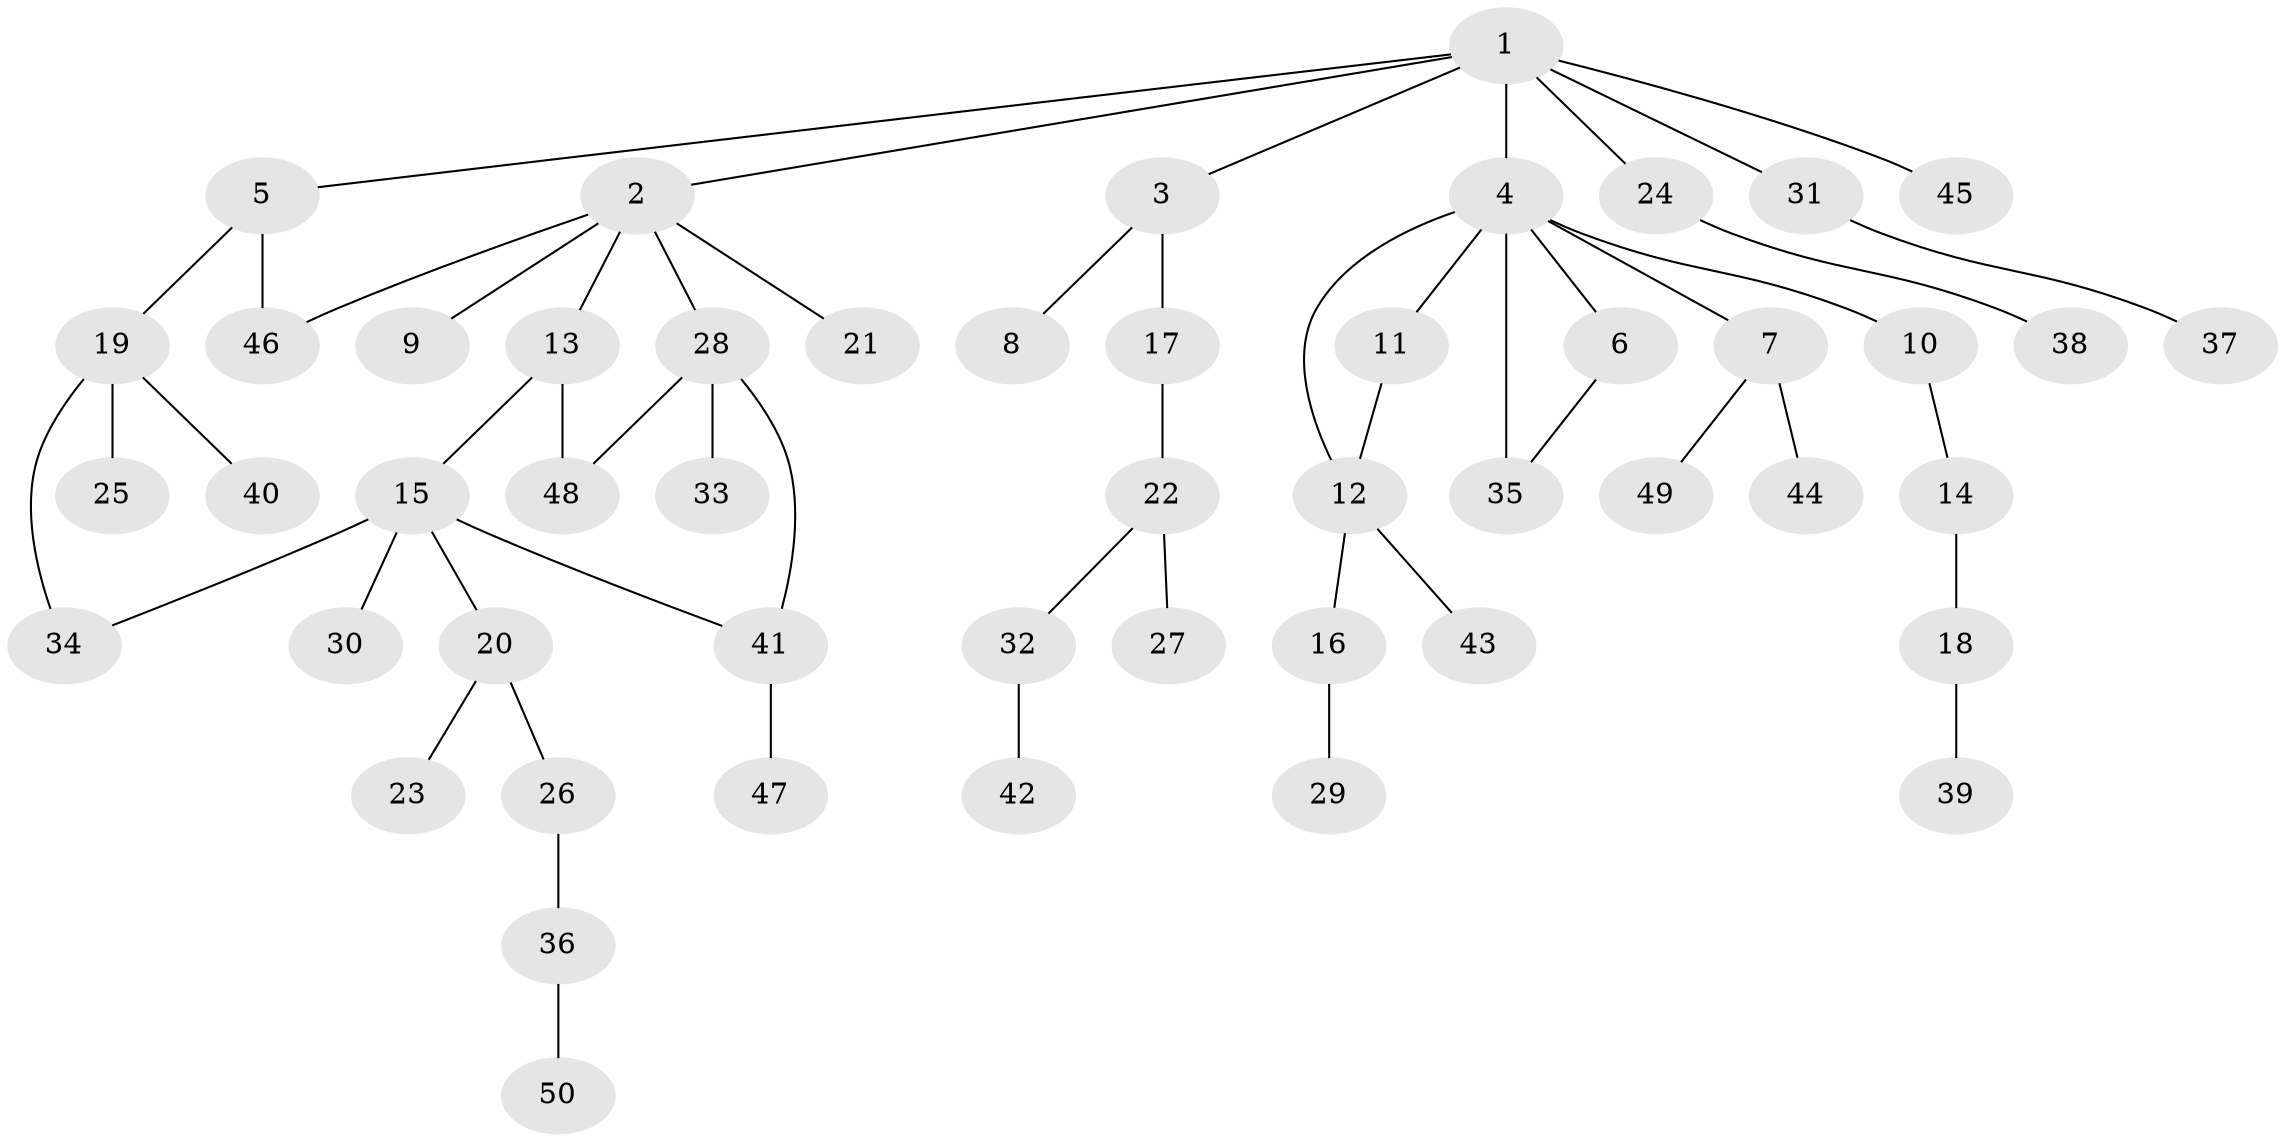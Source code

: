 // Generated by graph-tools (version 1.1) at 2025/25/03/09/25 03:25:34]
// undirected, 50 vertices, 55 edges
graph export_dot {
graph [start="1"]
  node [color=gray90,style=filled];
  1;
  2;
  3;
  4;
  5;
  6;
  7;
  8;
  9;
  10;
  11;
  12;
  13;
  14;
  15;
  16;
  17;
  18;
  19;
  20;
  21;
  22;
  23;
  24;
  25;
  26;
  27;
  28;
  29;
  30;
  31;
  32;
  33;
  34;
  35;
  36;
  37;
  38;
  39;
  40;
  41;
  42;
  43;
  44;
  45;
  46;
  47;
  48;
  49;
  50;
  1 -- 2;
  1 -- 3;
  1 -- 4;
  1 -- 5;
  1 -- 24;
  1 -- 31;
  1 -- 45;
  2 -- 9;
  2 -- 13;
  2 -- 21;
  2 -- 28;
  2 -- 46;
  3 -- 8;
  3 -- 17;
  4 -- 6;
  4 -- 7;
  4 -- 10;
  4 -- 11;
  4 -- 12;
  4 -- 35;
  5 -- 19;
  5 -- 46;
  6 -- 35;
  7 -- 44;
  7 -- 49;
  10 -- 14;
  11 -- 12;
  12 -- 16;
  12 -- 43;
  13 -- 15;
  13 -- 48;
  14 -- 18;
  15 -- 20;
  15 -- 30;
  15 -- 41;
  15 -- 34;
  16 -- 29;
  17 -- 22;
  18 -- 39;
  19 -- 25;
  19 -- 34;
  19 -- 40;
  20 -- 23;
  20 -- 26;
  22 -- 27;
  22 -- 32;
  24 -- 38;
  26 -- 36;
  28 -- 33;
  28 -- 41;
  28 -- 48;
  31 -- 37;
  32 -- 42;
  36 -- 50;
  41 -- 47;
}
